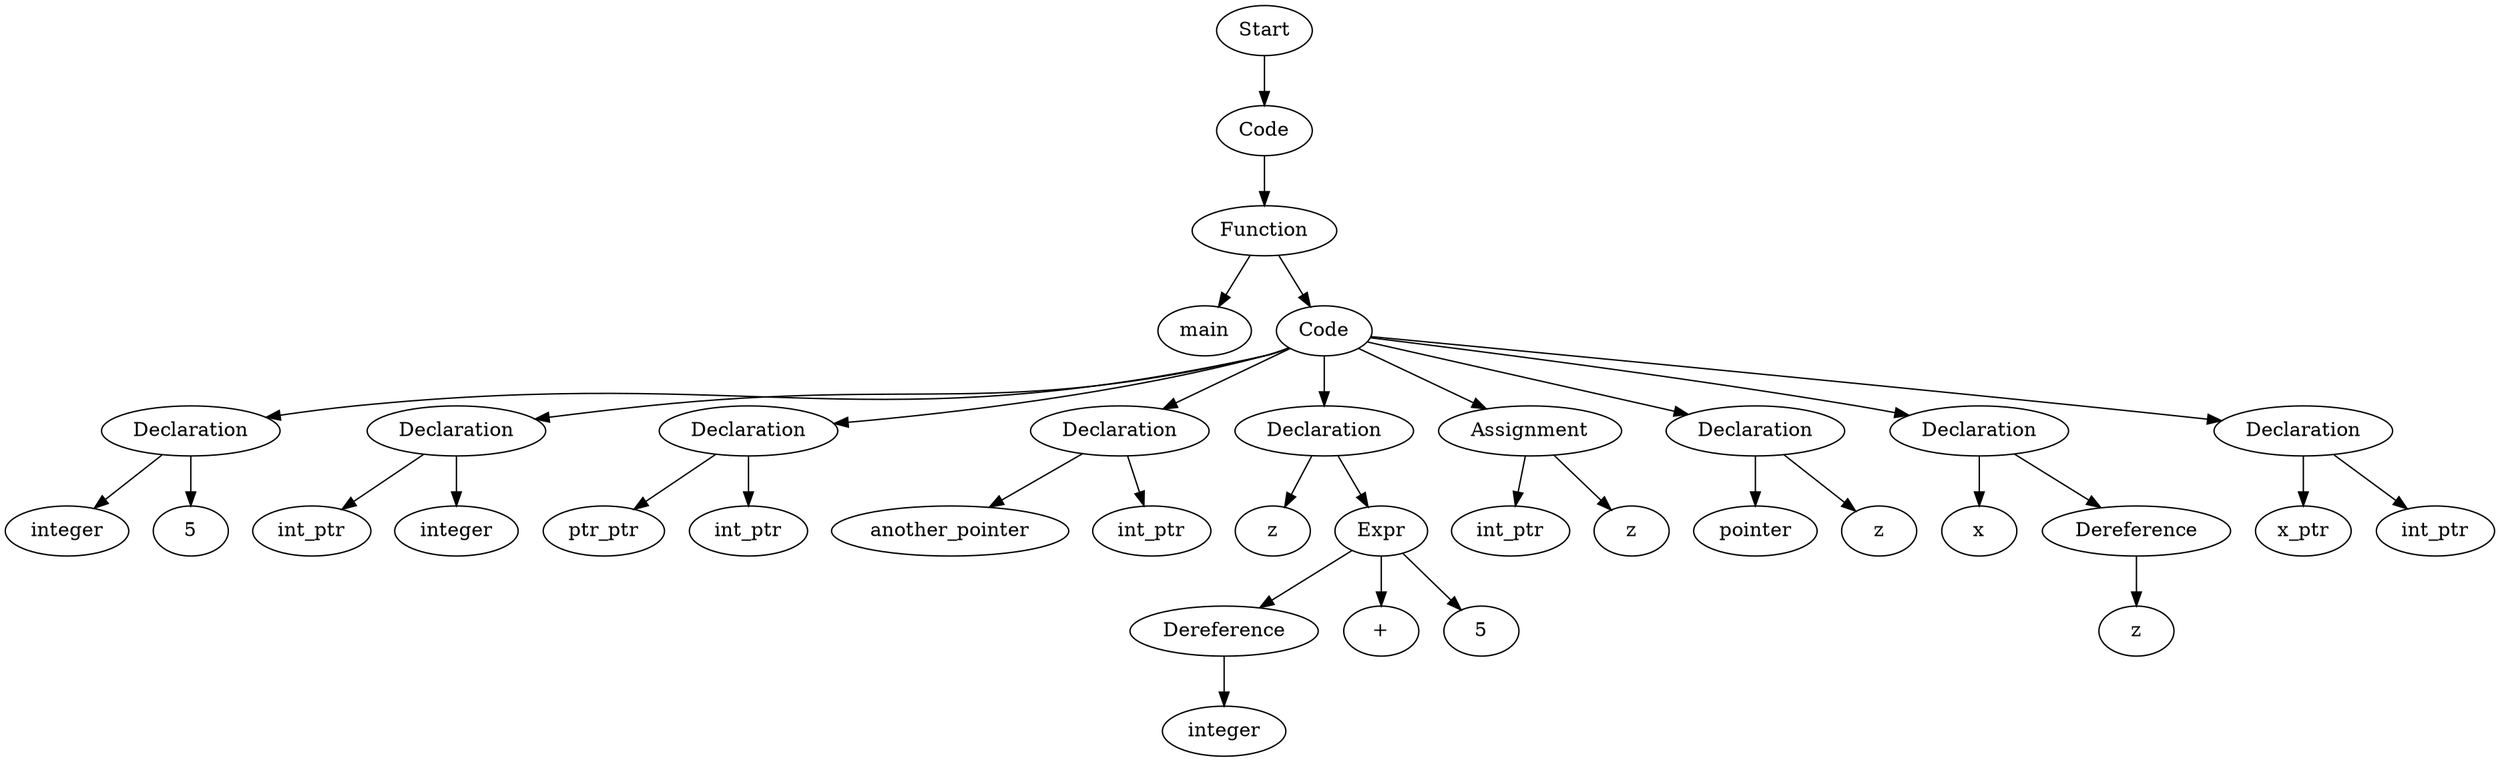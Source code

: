 digraph AST {
  "131430722011776" [label="Start"];
  "131430722011776" -> "131430721630032";
  "131430721630032" [label="Code"];
  "131430721630032" -> "131430721623408";
  "131430721623408" [label="Function"];
  "131430721623408" -> "131430721626768";
  "131430721623408" -> "131430721628160";
  "131430721626768" [label="main"];
  "131430721628160" [label="Code"];
  "131430721628160" -> "131430721621968";
  "131430721628160" -> "131430721624656";
  "131430721628160" -> "131430721627776";
  "131430721628160" -> "131430721627920";
  "131430721628160" -> "131430722016960";
  "131430721628160" -> "131430722026320";
  "131430721628160" -> "131430722018592";
  "131430721628160" -> "131430722017200";
  "131430721628160" -> "131430721629312";
  "131430721621968" [label="Declaration"];
  "131430721621968" -> "131430721628640";
  "131430721621968" -> "131430721623648";
  "131430721628640" [label="integer"];
  "131430721623648" [label="5"];
  "131430721624656" [label="Declaration"];
  "131430721624656" -> "131430721623024";
  "131430721624656" -> "131430721624608";
  "131430721623024" [label="int_ptr"];
  "131430721624608" [label="integer"];
  "131430721627776" [label="Declaration"];
  "131430721627776" -> "131430721622736";
  "131430721627776" -> "131430721624896";
  "131430721622736" [label="ptr_ptr"];
  "131430721624896" [label="int_ptr"];
  "131430721627920" [label="Declaration"];
  "131430721627920" -> "131430721622832";
  "131430721627920" -> "131430721845520";
  "131430721622832" [label="another_pointer"];
  "131430721845520" [label="int_ptr"];
  "131430722016960" [label="Declaration"];
  "131430722016960" -> "131430722011536";
  "131430722016960" -> "131430722014608";
  "131430722011536" [label="z"];
  "131430722014608" [label="Expr"];
  "131430722014608" -> "131430721619280";
  "131430722014608" -> "131430722018112";
  "131430722014608" -> "131430722020176";
  "131430721619280" [label="Dereference"];
  "131430721619280" -> "131430722017824";
  "131430722017824" [label="integer"];
  "131430722018112" [label="+"];
  "131430722020176" [label="5"];
  "131430722026320" [label="Assignment"];
  "131430722026320" -> "131430722019744";
  "131430722026320" -> "131430722013456";
  "131430722019744" [label="int_ptr"];
  "131430722013456" [label="z"];
  "131430722018592" [label="Declaration"];
  "131430722018592" -> "131430722017248";
  "131430722018592" -> "131430722022672";
  "131430722017248" [label="pointer"];
  "131430722022672" [label="z"];
  "131430722017200" [label="Declaration"];
  "131430722017200" -> "131430722012160";
  "131430722017200" -> "131430721627056";
  "131430722012160" [label="x"];
  "131430721627056" [label="Dereference"];
  "131430721627056" -> "131430721631376";
  "131430721631376" [label="z"];
  "131430721629312" [label="Declaration"];
  "131430721629312" -> "131430721629792";
  "131430721629312" -> "131430721618176";
  "131430721629792" [label="x_ptr"];
  "131430721618176" [label="int_ptr"];
}
